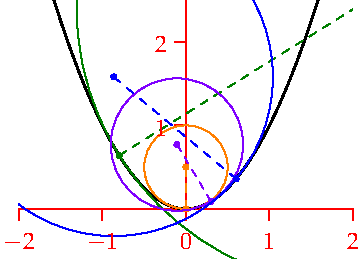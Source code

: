 settings.tex="pdflatex";

texpreamble("\usepackage{amsmath}
\usepackage{amsthm,amssymb}
\usepackage{mathpazo}
\usepackage[svgnames]{xcolor}
");

import graph;

size(180);

pair X(real t){return (t,t^2);}
real r(real t){return ((1+4t^2)^(3/2))/2;}
pair T(real t){return unit((1,2t));}
pair N(real t){return unit((-2t,1));}

path bx=box((-2,-0.6),(2,2.5));

void ocirc(real t,pen pen){
	draw(shift(X(t)+r(t)*N(t))*scale(r(t))*unitcircle,pen);
	dot(X(t),pen);
	dot(X(t)+r(t)*N(t),pen);
	draw(X(t)--X(t)+r(t)*N(t),dashed+pen);
	clip(bx);
	}


draw(graph(X,-sqrt(3),sqrt(3)),black+linewidth(1.0));

ocirc(-0.8,deepgreen);
ocirc(0,orange);
ocirc(0.3,purple);
ocirc(0.6,blue);


xaxis(-2.0,2.0,red,RightTicks(new real[]{-2,-1,0,1,2}));
yaxis(0,2.5,red,LeftTicks(new real[]{1,2,3}));

